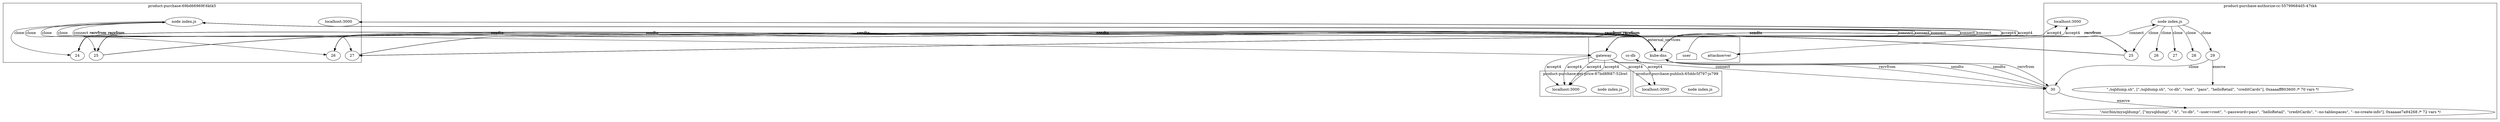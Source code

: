 digraph G {
	subgraph "cluster_ product-purchase-69bd66969f-6ktk5 " {
		label=" product-purchase-69bd66969f-6ktk5 "
		69503 [label="node index.js"]
		"product-purchase_localhost_3000" [label="localhost:3000"]
		"product-purchase_localhost_3000" [label="localhost:3000"]
		69503 -> 74212 [label=clone]
		69503 -> 74205 [label=clone]
		69503 -> 74203 [label=clone]
		69503 -> 74216 [label=clone]
		74212 [label=24]
		74205 [label=25]
		74203 [label=26]
		74216 [label=27]
	}
	subgraph "cluster_ product-purchase-get-price-87bd8f687-52bwl " {
		label=" product-purchase-get-price-87bd8f687-52bwl "
		70403 [label="node index.js"]
		"product-purchase-get-price_localhost_3000" [label="localhost:3000"]
		"product-purchase-get-price_localhost_3000" [label="localhost:3000"]
		"product-purchase-get-price_localhost_3000" [label="localhost:3000"]
		"product-purchase-get-price_localhost_3000" [label="localhost:3000"]
	}
	subgraph "cluster_ product-purchase-publish-65ddc5f797-js799 " {
		label=" product-purchase-publish-65ddc5f797-js799 "
		71688 [label="node index.js"]
		"product-purchase-publish_localhost_3000" [label="localhost:3000"]
		"product-purchase-publish_localhost_3000" [label="localhost:3000"]
	}
	subgraph "cluster_ product-purchase-authorize-cc-55799684d5-47tk4 " {
		label=" product-purchase-authorize-cc-55799684d5-47tk4 "
		73148 [label="node index.js"]
		"product-purchase-authorize-cc_localhost_3000" [label="localhost:3000"]
		"product-purchase-authorize-cc_localhost_3000" [label="localhost:3000"]
		73148 -> 75370 [label=clone]
		73148 -> 75377 [label=clone]
		73148 -> 75373 [label=clone]
		73148 -> 75385 [label=clone]
		73148 -> 75495 [label=clone]
		75370 [label=25]
		75377 [label=26]
		75373 [label=27]
		75385 [label=28]
		75495 [label=29]
		" product-purchase-authorize-cc-55799684d5-47tk4 _./sqldump.sh cc-db root pass helloRetail creditCards" [label="\"./sqldump.sh\", [\"./sqldump.sh\", \"cc-db\", \"root\", \"pass\", \"helloRetail\", \"creditCards\"], 0xaaaaff803600 /* 70 vars */"]
		75495 -> " product-purchase-authorize-cc-55799684d5-47tk4 _./sqldump.sh cc-db root pass helloRetail creditCards" [label=execve]
		75495 -> 75527 [label=clone]
		75527 [label=30]
		" product-purchase-authorize-cc-55799684d5-47tk4 _mysqldump -h cc-db --user=root --password=pass helloRetail creditCards --no-tablespaces --no-create-info" [label="\"/usr/bin/mysqldump\", [\"mysqldump\", \"-h\", \"cc-db\", \"--user=root\", \"--password=pass\", \"helloRetail\", \"creditCards\", \"--no-tablespaces\", \"--no-create-info\"], 0xaaaae7a94268 /* 72 vars */"]
		75527 -> " product-purchase-authorize-cc-55799684d5-47tk4 _mysqldump -h cc-db --user=root --password=pass helloRetail creditCards --no-tablespaces --no-create-info" [label=execve]
	}
	subgraph cluster_services {
		label=external_services
		user [shape=house]
		user -> "product-purchase_localhost_3000" [label=accept4]
		user -> "product-purchase_localhost_3000" [label=accept4]
		"10.107.89.58_8080" [label=gateway]
		69503 -> "10.107.89.58_8080" [label=connect dir=both]
		"10.107.89.58_8080" [label=gateway]
		69503 -> "10.107.89.58_8080" [label=connect dir=both]
		"10.107.89.58_8080" [label=gateway]
		69503 -> "10.107.89.58_8080" [label=connect dir=both]
		"10.107.89.58_8080" [label=gateway]
		69503 -> "10.107.89.58_8080" [label=connect dir=both]
		"10.107.89.58_8080" [label=gateway]
		69503 -> "10.107.89.58_8080" [label=connect dir=both]
		"10.107.89.58_8080" [label=gateway]
		69503 -> "10.107.89.58_8080" [label=connect dir=both]
		"10.96.0.10_53" [label="kube-dns"]
		74212 -> "10.96.0.10_53" [label=sendto]
		"10.96.0.10_53" [label="kube-dns"]
		74212 -> "10.96.0.10_53" [label=sendto]
		"10.96.0.10_53" [label="kube-dns"]
		"10.96.0.10_53" -> 74212 [label=recvfrom]
		"10.96.0.10_53" [label="kube-dns"]
		"10.96.0.10_53" -> 74212 [label=recvfrom]
		"10.96.0.10_53" [label="kube-dns"]
		74212 -> "10.96.0.10_53" [label=sendto]
		"10.96.0.10_53" [label="kube-dns"]
		74212 -> "10.96.0.10_53" [label=sendto]
		"10.96.0.10_53" [label="kube-dns"]
		"10.96.0.10_53" -> 74212 [label=recvfrom]
		"10.96.0.10_53" [label="kube-dns"]
		"10.96.0.10_53" -> 74212 [label=recvfrom]
		"10.96.0.10_53" [label="kube-dns"]
		74212 -> "10.96.0.10_53" [label=sendto]
		"10.96.0.10_53" [label="kube-dns"]
		74212 -> "10.96.0.10_53" [label=sendto]
		"10.96.0.10_53" [label="kube-dns"]
		"10.96.0.10_53" -> 74212 [label=recvfrom]
		"10.96.0.10_53" [label="kube-dns"]
		"10.96.0.10_53" -> 74212 [label=recvfrom]
		"10.96.0.10_53" [label="kube-dns"]
		74212 -> "10.96.0.10_53" [label=sendto]
		"10.96.0.10_53" [label="kube-dns"]
		74212 -> "10.96.0.10_53" [label=sendto]
		"10.96.0.10_53" [label="kube-dns"]
		"10.96.0.10_53" -> 74212 [label=recvfrom]
		"10.96.0.10_53" [label="kube-dns"]
		"10.96.0.10_53" -> 74212 [label=recvfrom]
		"10.96.0.10_53" [label="kube-dns"]
		74205 -> "10.96.0.10_53" [label=sendto]
		"10.96.0.10_53" [label="kube-dns"]
		74205 -> "10.96.0.10_53" [label=sendto]
		"10.96.0.10_53" [label="kube-dns"]
		"10.96.0.10_53" -> 74205 [label=recvfrom]
		"10.96.0.10_53" [label="kube-dns"]
		"10.96.0.10_53" -> 74205 [label=recvfrom]
		"10.96.0.10_53" [label="kube-dns"]
		74205 -> "10.96.0.10_53" [label=sendto]
		"10.96.0.10_53" [label="kube-dns"]
		74205 -> "10.96.0.10_53" [label=sendto]
		"10.96.0.10_53" [label="kube-dns"]
		"10.96.0.10_53" -> 74205 [label=recvfrom]
		"10.96.0.10_53" [label="kube-dns"]
		"10.96.0.10_53" -> 74205 [label=recvfrom]
		"10.96.0.10_53" [label="kube-dns"]
		74205 -> "10.96.0.10_53" [label=sendto]
		"10.96.0.10_53" [label="kube-dns"]
		74205 -> "10.96.0.10_53" [label=sendto]
		"10.96.0.10_53" [label="kube-dns"]
		"10.96.0.10_53" -> 74205 [label=recvfrom]
		"10.96.0.10_53" [label="kube-dns"]
		"10.96.0.10_53" -> 74205 [label=recvfrom]
		"10.96.0.10_53" [label="kube-dns"]
		74205 -> "10.96.0.10_53" [label=sendto]
		"10.96.0.10_53" [label="kube-dns"]
		74205 -> "10.96.0.10_53" [label=sendto]
		"10.96.0.10_53" [label="kube-dns"]
		"10.96.0.10_53" -> 74205 [label=recvfrom]
		"10.96.0.10_53" [label="kube-dns"]
		"10.96.0.10_53" -> 74205 [label=recvfrom]
		"10.96.0.10_53" [label="kube-dns"]
		74205 -> "10.96.0.10_53" [label=sendto]
		"10.96.0.10_53" [label="kube-dns"]
		74205 -> "10.96.0.10_53" [label=sendto]
		"10.96.0.10_53" [label="kube-dns"]
		"10.96.0.10_53" -> 74205 [label=recvfrom]
		"10.96.0.10_53" [label="kube-dns"]
		"10.96.0.10_53" -> 74205 [label=recvfrom]
		"10.96.0.10_53" [label="kube-dns"]
		74205 -> "10.96.0.10_53" [label=sendto]
		"10.96.0.10_53" [label="kube-dns"]
		74205 -> "10.96.0.10_53" [label=sendto]
		"10.96.0.10_53" [label="kube-dns"]
		"10.96.0.10_53" -> 74205 [label=recvfrom]
		"10.96.0.10_53" [label="kube-dns"]
		"10.96.0.10_53" -> 74205 [label=recvfrom]
		"10.96.0.10_53" [label="kube-dns"]
		74205 -> "10.96.0.10_53" [label=sendto]
		"10.96.0.10_53" [label="kube-dns"]
		74205 -> "10.96.0.10_53" [label=sendto]
		"10.96.0.10_53" [label="kube-dns"]
		"10.96.0.10_53" -> 74205 [label=recvfrom]
		"10.96.0.10_53" [label="kube-dns"]
		"10.96.0.10_53" -> 74205 [label=recvfrom]
		"10.96.0.10_53" [label="kube-dns"]
		74205 -> "10.96.0.10_53" [label=sendto]
		"10.96.0.10_53" [label="kube-dns"]
		74205 -> "10.96.0.10_53" [label=sendto]
		"10.96.0.10_53" [label="kube-dns"]
		"10.96.0.10_53" -> 74205 [label=recvfrom]
		"10.96.0.10_53" [label="kube-dns"]
		"10.96.0.10_53" -> 74205 [label=recvfrom]
		"10.96.0.10_53" [label="kube-dns"]
		74203 -> "10.96.0.10_53" [label=sendto]
		"10.96.0.10_53" [label="kube-dns"]
		74203 -> "10.96.0.10_53" [label=sendto]
		"10.96.0.10_53" [label="kube-dns"]
		"10.96.0.10_53" -> 74203 [label=recvfrom]
		"10.96.0.10_53" [label="kube-dns"]
		"10.96.0.10_53" -> 74203 [label=recvfrom]
		"10.96.0.10_53" [label="kube-dns"]
		74203 -> "10.96.0.10_53" [label=sendto]
		"10.96.0.10_53" [label="kube-dns"]
		74203 -> "10.96.0.10_53" [label=sendto]
		"10.96.0.10_53" [label="kube-dns"]
		"10.96.0.10_53" -> 74203 [label=recvfrom]
		"10.96.0.10_53" [label="kube-dns"]
		"10.96.0.10_53" -> 74203 [label=recvfrom]
		"10.96.0.10_53" [label="kube-dns"]
		74203 -> "10.96.0.10_53" [label=sendto]
		"10.96.0.10_53" [label="kube-dns"]
		74203 -> "10.96.0.10_53" [label=sendto]
		"10.96.0.10_53" [label="kube-dns"]
		"10.96.0.10_53" -> 74203 [label=recvfrom]
		"10.96.0.10_53" [label="kube-dns"]
		"10.96.0.10_53" -> 74203 [label=recvfrom]
		"10.96.0.10_53" [label="kube-dns"]
		74203 -> "10.96.0.10_53" [label=sendto]
		"10.96.0.10_53" [label="kube-dns"]
		74203 -> "10.96.0.10_53" [label=sendto]
		"10.96.0.10_53" [label="kube-dns"]
		"10.96.0.10_53" -> 74203 [label=recvfrom]
		"10.96.0.10_53" [label="kube-dns"]
		"10.96.0.10_53" -> 74203 [label=recvfrom]
		"10.96.0.10_53" [label="kube-dns"]
		74203 -> "10.96.0.10_53" [label=sendto]
		"10.96.0.10_53" [label="kube-dns"]
		74203 -> "10.96.0.10_53" [label=sendto]
		"10.96.0.10_53" [label="kube-dns"]
		"10.96.0.10_53" -> 74203 [label=recvfrom]
		"10.96.0.10_53" [label="kube-dns"]
		"10.96.0.10_53" -> 74203 [label=recvfrom]
		"10.96.0.10_53" [label="kube-dns"]
		74203 -> "10.96.0.10_53" [label=sendto]
		"10.96.0.10_53" [label="kube-dns"]
		74203 -> "10.96.0.10_53" [label=sendto]
		"10.96.0.10_53" [label="kube-dns"]
		"10.96.0.10_53" -> 74203 [label=recvfrom]
		"10.96.0.10_53" [label="kube-dns"]
		"10.96.0.10_53" -> 74203 [label=recvfrom]
		"10.96.0.10_53" [label="kube-dns"]
		74203 -> "10.96.0.10_53" [label=sendto]
		"10.96.0.10_53" [label="kube-dns"]
		74203 -> "10.96.0.10_53" [label=sendto]
		"10.96.0.10_53" [label="kube-dns"]
		"10.96.0.10_53" -> 74203 [label=recvfrom]
		"10.96.0.10_53" [label="kube-dns"]
		"10.96.0.10_53" -> 74203 [label=recvfrom]
		"10.96.0.10_53" [label="kube-dns"]
		74203 -> "10.96.0.10_53" [label=sendto]
		"10.96.0.10_53" [label="kube-dns"]
		74203 -> "10.96.0.10_53" [label=sendto]
		"10.96.0.10_53" [label="kube-dns"]
		"10.96.0.10_53" -> 74203 [label=recvfrom]
		"10.96.0.10_53" [label="kube-dns"]
		"10.96.0.10_53" -> 74203 [label=recvfrom]
		"10.96.0.10_53" [label="kube-dns"]
		74216 -> "10.96.0.10_53" [label=sendto]
		"10.96.0.10_53" [label="kube-dns"]
		74216 -> "10.96.0.10_53" [label=sendto]
		"10.96.0.10_53" [label="kube-dns"]
		"10.96.0.10_53" -> 74216 [label=recvfrom]
		"10.96.0.10_53" [label="kube-dns"]
		"10.96.0.10_53" -> 74216 [label=recvfrom]
		"10.96.0.10_53" [label="kube-dns"]
		74216 -> "10.96.0.10_53" [label=sendto]
		"10.96.0.10_53" [label="kube-dns"]
		74216 -> "10.96.0.10_53" [label=sendto]
		"10.96.0.10_53" [label="kube-dns"]
		"10.96.0.10_53" -> 74216 [label=recvfrom]
		"10.96.0.10_53" [label="kube-dns"]
		"10.96.0.10_53" -> 74216 [label=recvfrom]
		"10.96.0.10_53" [label="kube-dns"]
		74216 -> "10.96.0.10_53" [label=sendto]
		"10.96.0.10_53" [label="kube-dns"]
		74216 -> "10.96.0.10_53" [label=sendto]
		"10.96.0.10_53" [label="kube-dns"]
		"10.96.0.10_53" -> 74216 [label=recvfrom]
		"10.96.0.10_53" [label="kube-dns"]
		"10.96.0.10_53" -> 74216 [label=recvfrom]
		"10.96.0.10_53" [label="kube-dns"]
		74216 -> "10.96.0.10_53" [label=sendto]
		"10.96.0.10_53" [label="kube-dns"]
		74216 -> "10.96.0.10_53" [label=sendto]
		"10.96.0.10_53" [label="kube-dns"]
		"10.96.0.10_53" -> 74216 [label=recvfrom]
		"10.96.0.10_53" [label="kube-dns"]
		"10.96.0.10_53" -> 74216 [label=recvfrom]
		"10.107.89.58_8080" -> "product-purchase-get-price_localhost_3000" [label=accept4]
		"10.107.89.58_8080" -> "product-purchase-get-price_localhost_3000" [label=accept4]
		"10.107.89.58_8080" -> "product-purchase-get-price_localhost_3000" [label=accept4]
		"10.107.89.58_8080" -> "product-purchase-get-price_localhost_3000" [label=accept4]
		"10.107.89.58_8080" -> "product-purchase-publish_localhost_3000" [label=accept4]
		"10.107.89.58_8080" -> "product-purchase-publish_localhost_3000" [label=accept4]
		"10.107.89.58_8080" -> "product-purchase-authorize-cc_localhost_3000" [label=accept4]
		"10.107.89.58_8080" -> "product-purchase-authorize-cc_localhost_3000" [label=accept4]
		"10.106.196.69_8889" [label=attackserver]
		73148 -> "10.106.196.69_8889" [label=connect dir=both]
		"10.96.0.10_53" [label="kube-dns"]
		75370 -> "10.96.0.10_53" [label=sendto]
		"10.96.0.10_53" [label="kube-dns"]
		75370 -> "10.96.0.10_53" [label=sendto]
		"10.96.0.10_53" [label="kube-dns"]
		"10.96.0.10_53" -> 75370 [label=recvfrom]
		"10.96.0.10_53" [label="kube-dns"]
		"10.96.0.10_53" -> 75370 [label=recvfrom]
		"10.96.0.10_53" [label="kube-dns"]
		75370 -> "10.96.0.10_53" [label=sendto]
		"10.96.0.10_53" [label="kube-dns"]
		75370 -> "10.96.0.10_53" [label=sendto]
		"10.96.0.10_53" [label="kube-dns"]
		"10.96.0.10_53" -> 75370 [label=recvfrom]
		"10.96.0.10_53" [label="kube-dns"]
		"10.96.0.10_53" -> 75370 [label=recvfrom]
		"10.96.0.10_53" [label="kube-dns"]
		75370 -> "10.96.0.10_53" [label=sendto]
		"10.96.0.10_53" [label="kube-dns"]
		75370 -> "10.96.0.10_53" [label=sendto]
		"10.96.0.10_53" [label="kube-dns"]
		"10.96.0.10_53" -> 75370 [label=recvfrom]
		"10.96.0.10_53" [label="kube-dns"]
		"10.96.0.10_53" -> 75370 [label=recvfrom]
		"10.96.0.10_53" [label="kube-dns"]
		75370 -> "10.96.0.10_53" [label=sendto]
		"10.96.0.10_53" [label="kube-dns"]
		75370 -> "10.96.0.10_53" [label=sendto]
		"10.96.0.10_53" [label="kube-dns"]
		"10.96.0.10_53" -> 75370 [label=recvfrom]
		"10.96.0.10_53" [label="kube-dns"]
		"10.96.0.10_53" -> 75370 [label=recvfrom]
		"10.96.0.10_53" [label="kube-dns"]
		75527 -> "10.96.0.10_53" [label=sendto]
		"10.96.0.10_53" [label="kube-dns"]
		75527 -> "10.96.0.10_53" [label=sendto]
		"10.96.0.10_53" [label="kube-dns"]
		"10.96.0.10_53" -> 75527 [label=recvfrom]
		"10.96.0.10_53" [label="kube-dns"]
		"10.96.0.10_53" -> 75527 [label=recvfrom]
		"10.108.69.211_3306" [label="cc-db"]
		75527 -> "10.108.69.211_3306" [label=connect dir=both]
	}
}
